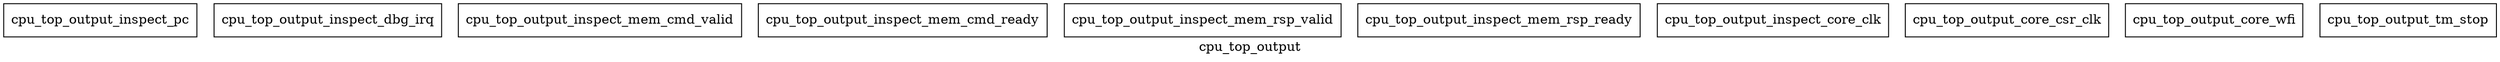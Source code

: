 digraph cluster_cpu_top_output {
    label = "cpu_top_output";
    cpu_top_output_inspect_pc  [ shape=box, label="cpu_top_output_inspect_pc", color="black", fontcolor="black" ];
    cpu_top_output_inspect_dbg_irq  [ shape=box, label="cpu_top_output_inspect_dbg_irq", color="black", fontcolor="black" ];
    cpu_top_output_inspect_mem_cmd_valid  [ shape=box, label="cpu_top_output_inspect_mem_cmd_valid", color="black", fontcolor="black" ];
    cpu_top_output_inspect_mem_cmd_ready  [ shape=box, label="cpu_top_output_inspect_mem_cmd_ready", color="black", fontcolor="black" ];
    cpu_top_output_inspect_mem_rsp_valid  [ shape=box, label="cpu_top_output_inspect_mem_rsp_valid", color="black", fontcolor="black" ];
    cpu_top_output_inspect_mem_rsp_ready  [ shape=box, label="cpu_top_output_inspect_mem_rsp_ready", color="black", fontcolor="black" ];
    cpu_top_output_inspect_core_clk  [ shape=box, label="cpu_top_output_inspect_core_clk", color="black", fontcolor="black" ];
    cpu_top_output_core_csr_clk  [ shape=box, label="cpu_top_output_core_csr_clk", color="black", fontcolor="black" ];
    cpu_top_output_core_wfi  [ shape=box, label="cpu_top_output_core_wfi", color="black", fontcolor="black" ];
    cpu_top_output_tm_stop  [ shape=box, label="cpu_top_output_tm_stop", color="black", fontcolor="black" ];
}